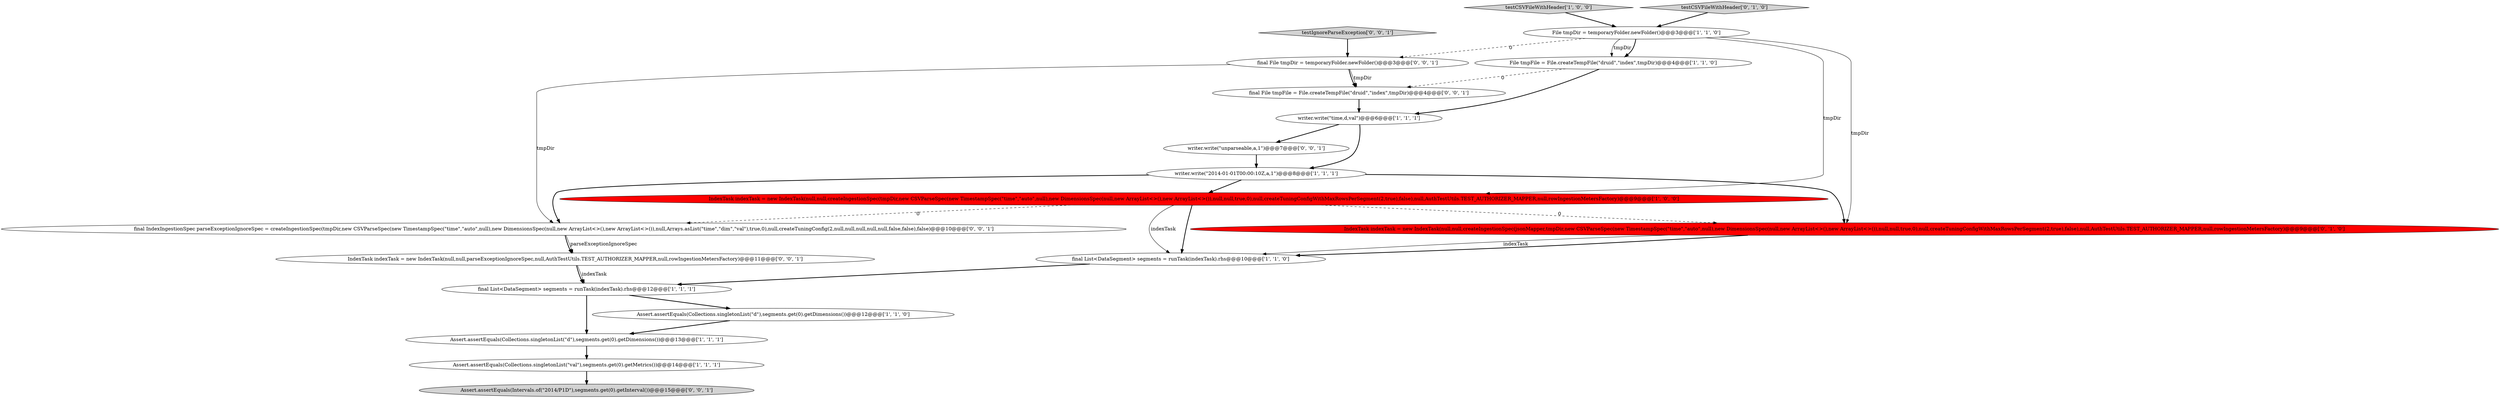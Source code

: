 digraph {
14 [style = filled, label = "final IndexIngestionSpec parseExceptionIgnoreSpec = createIngestionSpec(tmpDir,new CSVParseSpec(new TimestampSpec(\"time\",\"auto\",null),new DimensionsSpec(null,new ArrayList<>(),new ArrayList<>()),null,Arrays.asList(\"time\",\"dim\",\"val\"),true,0),null,createTuningConfig(2,null,null,null,null,null,false,false),false)@@@10@@@['0', '0', '1']", fillcolor = white, shape = ellipse image = "AAA0AAABBB3BBB"];
7 [style = filled, label = "writer.write(\"2014-01-01T00:00:10Z,a,1\")@@@8@@@['1', '1', '1']", fillcolor = white, shape = ellipse image = "AAA0AAABBB1BBB"];
1 [style = filled, label = "Assert.assertEquals(Collections.singletonList(\"d\"),segments.get(0).getDimensions())@@@13@@@['1', '1', '1']", fillcolor = white, shape = ellipse image = "AAA0AAABBB1BBB"];
5 [style = filled, label = "writer.write(\"time,d,val\")@@@6@@@['1', '1', '1']", fillcolor = white, shape = ellipse image = "AAA0AAABBB1BBB"];
17 [style = filled, label = "final File tmpDir = temporaryFolder.newFolder()@@@3@@@['0', '0', '1']", fillcolor = white, shape = ellipse image = "AAA0AAABBB3BBB"];
3 [style = filled, label = "File tmpDir = temporaryFolder.newFolder()@@@3@@@['1', '1', '0']", fillcolor = white, shape = ellipse image = "AAA0AAABBB1BBB"];
2 [style = filled, label = "testCSVFileWithHeader['1', '0', '0']", fillcolor = lightgray, shape = diamond image = "AAA0AAABBB1BBB"];
9 [style = filled, label = "Assert.assertEquals(Collections.singletonList(\"d\"),segments.get(0).getDimensions())@@@12@@@['1', '1', '0']", fillcolor = white, shape = ellipse image = "AAA0AAABBB1BBB"];
13 [style = filled, label = "final File tmpFile = File.createTempFile(\"druid\",\"index\",tmpDir)@@@4@@@['0', '0', '1']", fillcolor = white, shape = ellipse image = "AAA0AAABBB3BBB"];
15 [style = filled, label = "Assert.assertEquals(Intervals.of(\"2014/P1D\"),segments.get(0).getInterval())@@@15@@@['0', '0', '1']", fillcolor = lightgray, shape = ellipse image = "AAA0AAABBB3BBB"];
16 [style = filled, label = "testIgnoreParseException['0', '0', '1']", fillcolor = lightgray, shape = diamond image = "AAA0AAABBB3BBB"];
18 [style = filled, label = "IndexTask indexTask = new IndexTask(null,null,parseExceptionIgnoreSpec,null,AuthTestUtils.TEST_AUTHORIZER_MAPPER,null,rowIngestionMetersFactory)@@@11@@@['0', '0', '1']", fillcolor = white, shape = ellipse image = "AAA0AAABBB3BBB"];
19 [style = filled, label = "writer.write(\"unparseable,a,1\")@@@7@@@['0', '0', '1']", fillcolor = white, shape = ellipse image = "AAA0AAABBB3BBB"];
4 [style = filled, label = "final List<DataSegment> segments = runTask(indexTask).rhs@@@12@@@['1', '1', '1']", fillcolor = white, shape = ellipse image = "AAA0AAABBB1BBB"];
6 [style = filled, label = "File tmpFile = File.createTempFile(\"druid\",\"index\",tmpDir)@@@4@@@['1', '1', '0']", fillcolor = white, shape = ellipse image = "AAA0AAABBB1BBB"];
11 [style = filled, label = "IndexTask indexTask = new IndexTask(null,null,createIngestionSpec(jsonMapper,tmpDir,new CSVParseSpec(new TimestampSpec(\"time\",\"auto\",null),new DimensionsSpec(null,new ArrayList<>(),new ArrayList<>()),null,null,true,0),null,createTuningConfigWithMaxRowsPerSegment(2,true),false),null,AuthTestUtils.TEST_AUTHORIZER_MAPPER,null,rowIngestionMetersFactory)@@@9@@@['0', '1', '0']", fillcolor = red, shape = ellipse image = "AAA1AAABBB2BBB"];
10 [style = filled, label = "IndexTask indexTask = new IndexTask(null,null,createIngestionSpec(tmpDir,new CSVParseSpec(new TimestampSpec(\"time\",\"auto\",null),new DimensionsSpec(null,new ArrayList<>(),new ArrayList<>()),null,null,true,0),null,createTuningConfigWithMaxRowsPerSegment(2,true),false),null,AuthTestUtils.TEST_AUTHORIZER_MAPPER,null,rowIngestionMetersFactory)@@@9@@@['1', '0', '0']", fillcolor = red, shape = ellipse image = "AAA1AAABBB1BBB"];
8 [style = filled, label = "final List<DataSegment> segments = runTask(indexTask).rhs@@@10@@@['1', '1', '0']", fillcolor = white, shape = ellipse image = "AAA0AAABBB1BBB"];
12 [style = filled, label = "testCSVFileWithHeader['0', '1', '0']", fillcolor = lightgray, shape = diamond image = "AAA0AAABBB2BBB"];
0 [style = filled, label = "Assert.assertEquals(Collections.singletonList(\"val\"),segments.get(0).getMetrics())@@@14@@@['1', '1', '1']", fillcolor = white, shape = ellipse image = "AAA0AAABBB1BBB"];
4->9 [style = bold, label=""];
14->18 [style = solid, label="parseExceptionIgnoreSpec"];
3->6 [style = solid, label="tmpDir"];
10->8 [style = solid, label="indexTask"];
7->11 [style = bold, label=""];
3->17 [style = dashed, label="0"];
7->10 [style = bold, label=""];
2->3 [style = bold, label=""];
3->6 [style = bold, label=""];
1->0 [style = bold, label=""];
16->17 [style = bold, label=""];
0->15 [style = bold, label=""];
7->14 [style = bold, label=""];
10->11 [style = dashed, label="0"];
5->19 [style = bold, label=""];
6->5 [style = bold, label=""];
18->4 [style = solid, label="indexTask"];
17->13 [style = solid, label="tmpDir"];
6->13 [style = dashed, label="0"];
18->4 [style = bold, label=""];
10->8 [style = bold, label=""];
13->5 [style = bold, label=""];
5->7 [style = bold, label=""];
11->8 [style = bold, label=""];
14->18 [style = bold, label=""];
17->13 [style = bold, label=""];
11->8 [style = solid, label="indexTask"];
12->3 [style = bold, label=""];
3->10 [style = solid, label="tmpDir"];
8->4 [style = bold, label=""];
4->1 [style = bold, label=""];
9->1 [style = bold, label=""];
17->14 [style = solid, label="tmpDir"];
19->7 [style = bold, label=""];
10->14 [style = dashed, label="0"];
3->11 [style = solid, label="tmpDir"];
}
